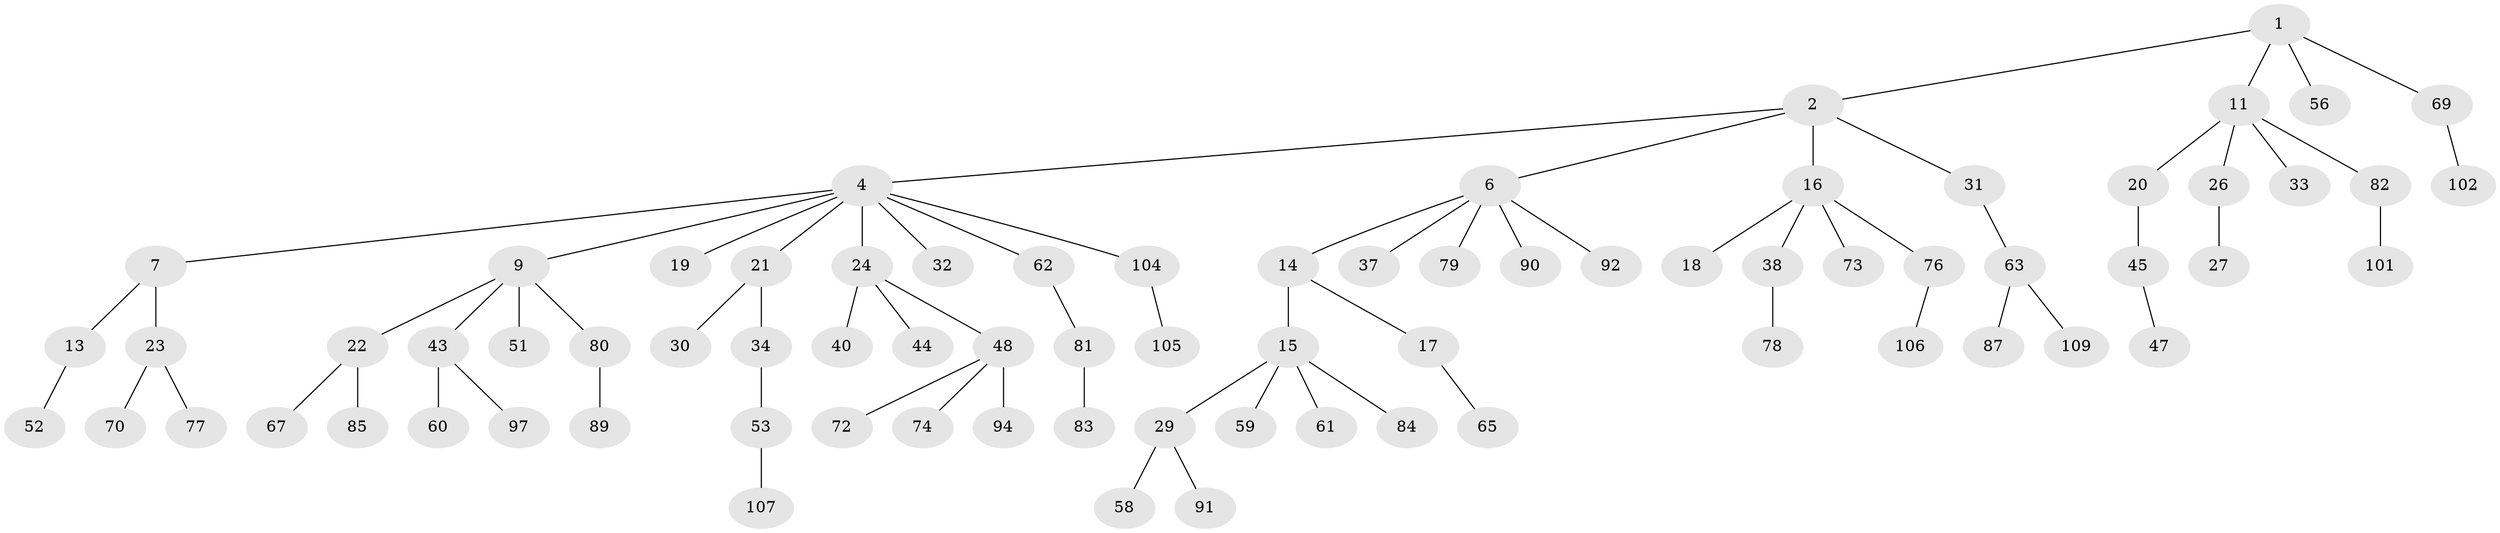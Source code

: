// original degree distribution, {4: 0.09174311926605505, 6: 0.01834862385321101, 2: 0.1743119266055046, 7: 0.009174311926605505, 5: 0.009174311926605505, 3: 0.1743119266055046, 1: 0.5229357798165137}
// Generated by graph-tools (version 1.1) at 2025/11/02/27/25 16:11:27]
// undirected, 76 vertices, 75 edges
graph export_dot {
graph [start="1"]
  node [color=gray90,style=filled];
  1 [super="+3"];
  2 [super="+28"];
  4 [super="+5"];
  6 [super="+8"];
  7 [super="+86"];
  9 [super="+10"];
  11 [super="+12"];
  13 [super="+39"];
  14 [super="+75"];
  15 [super="+108"];
  16 [super="+66"];
  17 [super="+41"];
  18;
  19;
  20;
  21 [super="+96"];
  22 [super="+50"];
  23 [super="+35"];
  24 [super="+25"];
  26 [super="+36"];
  27;
  29 [super="+46"];
  30 [super="+49"];
  31;
  32 [super="+42"];
  33;
  34;
  37;
  38 [super="+95"];
  40;
  43;
  44 [super="+54"];
  45 [super="+68"];
  47 [super="+103"];
  48 [super="+55"];
  51;
  52;
  53 [super="+57"];
  56;
  58;
  59;
  60;
  61 [super="+64"];
  62;
  63 [super="+71"];
  65;
  67;
  69 [super="+88"];
  70;
  72;
  73;
  74 [super="+99"];
  76 [super="+98"];
  77;
  78;
  79;
  80;
  81 [super="+93"];
  82;
  83;
  84;
  85 [super="+100"];
  87;
  89;
  90;
  91;
  92;
  94;
  97;
  101;
  102;
  104;
  105;
  106;
  107;
  109;
  1 -- 2;
  1 -- 56;
  1 -- 69;
  1 -- 11;
  2 -- 4;
  2 -- 6;
  2 -- 16;
  2 -- 31;
  4 -- 7;
  4 -- 9;
  4 -- 19;
  4 -- 21;
  4 -- 62;
  4 -- 24;
  4 -- 32;
  4 -- 104;
  6 -- 14;
  6 -- 79;
  6 -- 92;
  6 -- 90;
  6 -- 37;
  7 -- 13;
  7 -- 23;
  9 -- 51;
  9 -- 80;
  9 -- 43;
  9 -- 22;
  11 -- 82;
  11 -- 33;
  11 -- 26;
  11 -- 20;
  13 -- 52;
  14 -- 15;
  14 -- 17;
  15 -- 29;
  15 -- 59;
  15 -- 61;
  15 -- 84;
  16 -- 18;
  16 -- 38;
  16 -- 73;
  16 -- 76;
  17 -- 65;
  20 -- 45;
  21 -- 30;
  21 -- 34;
  22 -- 67;
  22 -- 85;
  23 -- 77;
  23 -- 70;
  24 -- 44;
  24 -- 40;
  24 -- 48;
  26 -- 27;
  29 -- 91;
  29 -- 58;
  31 -- 63;
  34 -- 53;
  38 -- 78;
  43 -- 60;
  43 -- 97;
  45 -- 47;
  48 -- 74;
  48 -- 72;
  48 -- 94;
  53 -- 107;
  62 -- 81;
  63 -- 109;
  63 -- 87;
  69 -- 102;
  76 -- 106;
  80 -- 89;
  81 -- 83;
  82 -- 101;
  104 -- 105;
}
